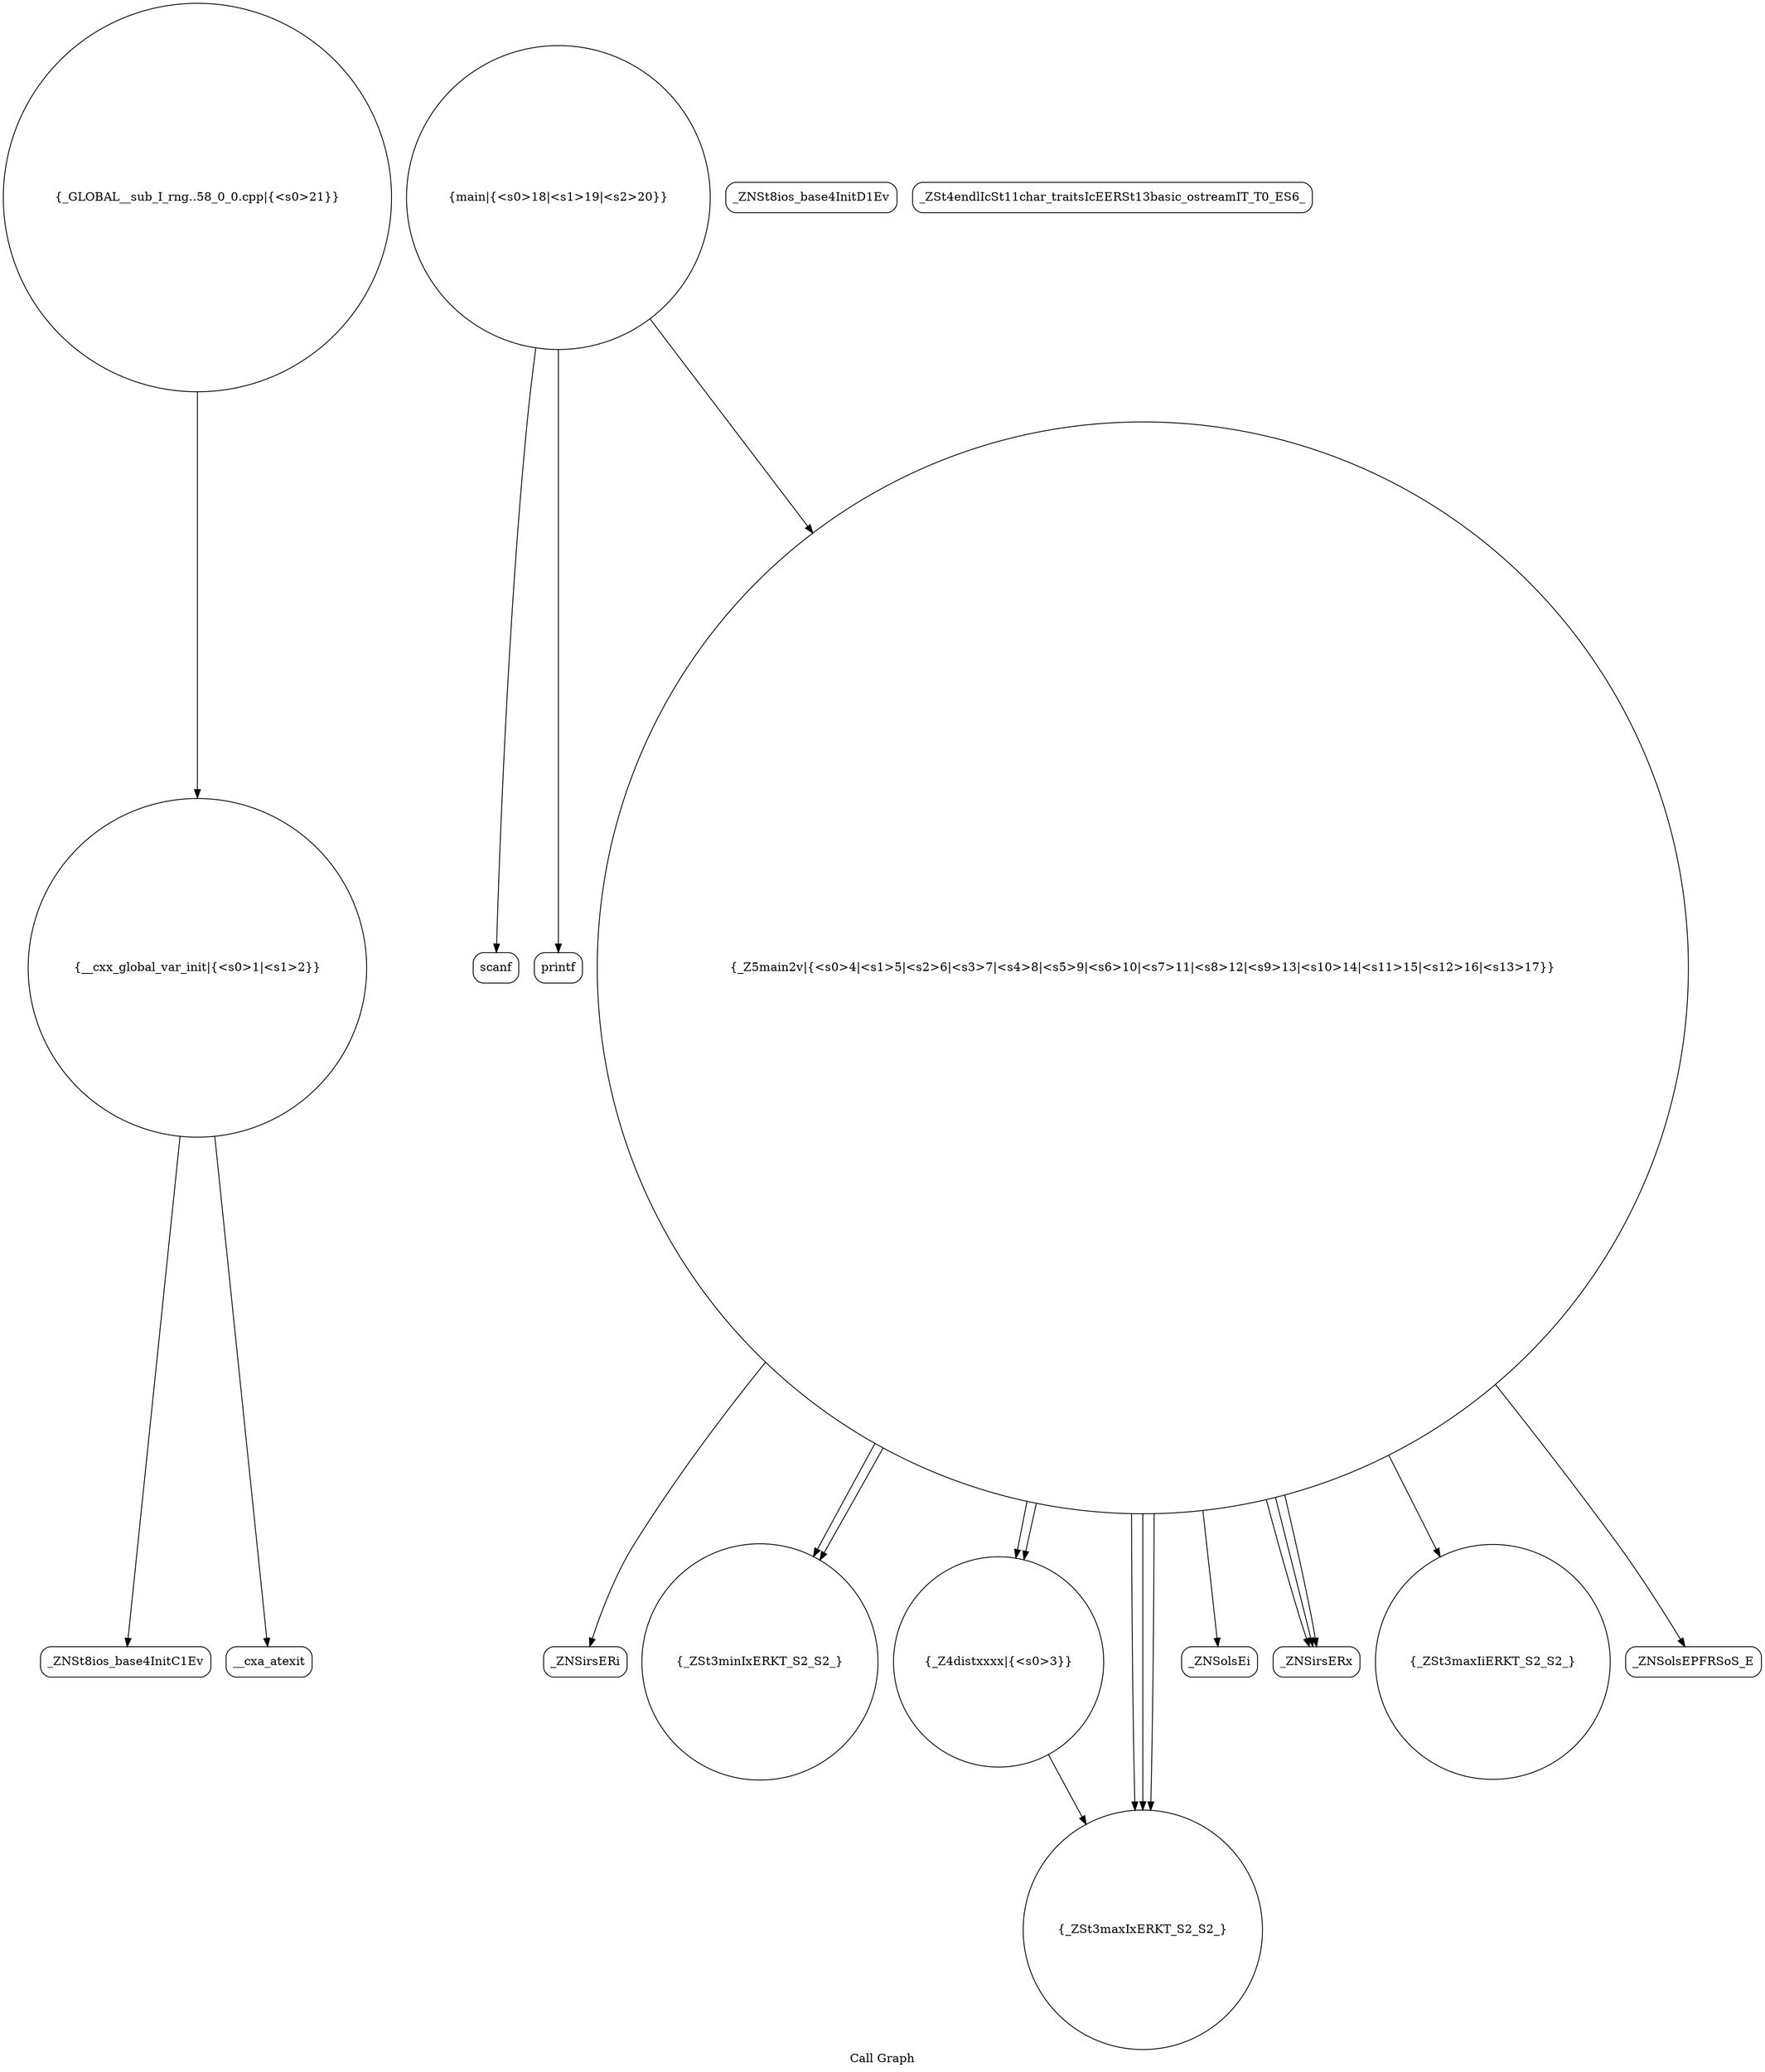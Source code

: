 digraph "Call Graph" {
	label="Call Graph";

	Node0x55aa1128d1e0 [shape=record,shape=circle,label="{__cxx_global_var_init|{<s0>1|<s1>2}}"];
	Node0x55aa1128d1e0:s0 -> Node0x55aa1128d670[color=black];
	Node0x55aa1128d1e0:s1 -> Node0x55aa1128d770[color=black];
	Node0x55aa1128d970 [shape=record,shape=Mrecord,label="{_ZNSirsERi}"];
	Node0x55aa1128dcf0 [shape=record,shape=circle,label="{main|{<s0>18|<s1>19|<s2>20}}"];
	Node0x55aa1128dcf0:s0 -> Node0x55aa1128dd70[color=black];
	Node0x55aa1128dcf0:s1 -> Node0x55aa1128ddf0[color=black];
	Node0x55aa1128dcf0:s2 -> Node0x55aa1128d8f0[color=black];
	Node0x55aa1128d6f0 [shape=record,shape=Mrecord,label="{_ZNSt8ios_base4InitD1Ev}"];
	Node0x55aa1128da70 [shape=record,shape=circle,label="{_ZSt3minIxERKT_S2_S2_}"];
	Node0x55aa1128ddf0 [shape=record,shape=Mrecord,label="{printf}"];
	Node0x55aa1128d7f0 [shape=record,shape=circle,label="{_Z4distxxxx|{<s0>3}}"];
	Node0x55aa1128d7f0:s0 -> Node0x55aa1128d870[color=black];
	Node0x55aa1128db70 [shape=record,shape=Mrecord,label="{_ZNSolsEi}"];
	Node0x55aa1128d8f0 [shape=record,shape=circle,label="{_Z5main2v|{<s0>4|<s1>5|<s2>6|<s3>7|<s4>8|<s5>9|<s6>10|<s7>11|<s8>12|<s9>13|<s10>14|<s11>15|<s12>16|<s13>17}}"];
	Node0x55aa1128d8f0:s0 -> Node0x55aa1128d970[color=black];
	Node0x55aa1128d8f0:s1 -> Node0x55aa1128d9f0[color=black];
	Node0x55aa1128d8f0:s2 -> Node0x55aa1128d9f0[color=black];
	Node0x55aa1128d8f0:s3 -> Node0x55aa1128d9f0[color=black];
	Node0x55aa1128d8f0:s4 -> Node0x55aa1128d7f0[color=black];
	Node0x55aa1128d8f0:s5 -> Node0x55aa1128d870[color=black];
	Node0x55aa1128d8f0:s6 -> Node0x55aa1128da70[color=black];
	Node0x55aa1128d8f0:s7 -> Node0x55aa1128d7f0[color=black];
	Node0x55aa1128d8f0:s8 -> Node0x55aa1128d870[color=black];
	Node0x55aa1128d8f0:s9 -> Node0x55aa1128d870[color=black];
	Node0x55aa1128d8f0:s10 -> Node0x55aa1128da70[color=black];
	Node0x55aa1128d8f0:s11 -> Node0x55aa1128daf0[color=black];
	Node0x55aa1128d8f0:s12 -> Node0x55aa1128db70[color=black];
	Node0x55aa1128d8f0:s13 -> Node0x55aa1128dbf0[color=black];
	Node0x55aa1128dc70 [shape=record,shape=Mrecord,label="{_ZSt4endlIcSt11char_traitsIcEERSt13basic_ostreamIT_T0_ES6_}"];
	Node0x55aa1128d670 [shape=record,shape=Mrecord,label="{_ZNSt8ios_base4InitC1Ev}"];
	Node0x55aa1128d9f0 [shape=record,shape=Mrecord,label="{_ZNSirsERx}"];
	Node0x55aa1128dd70 [shape=record,shape=Mrecord,label="{scanf}"];
	Node0x55aa1128d770 [shape=record,shape=Mrecord,label="{__cxa_atexit}"];
	Node0x55aa1128daf0 [shape=record,shape=circle,label="{_ZSt3maxIiERKT_S2_S2_}"];
	Node0x55aa1128de70 [shape=record,shape=circle,label="{_GLOBAL__sub_I_rng..58_0_0.cpp|{<s0>21}}"];
	Node0x55aa1128de70:s0 -> Node0x55aa1128d1e0[color=black];
	Node0x55aa1128d870 [shape=record,shape=circle,label="{_ZSt3maxIxERKT_S2_S2_}"];
	Node0x55aa1128dbf0 [shape=record,shape=Mrecord,label="{_ZNSolsEPFRSoS_E}"];
}
